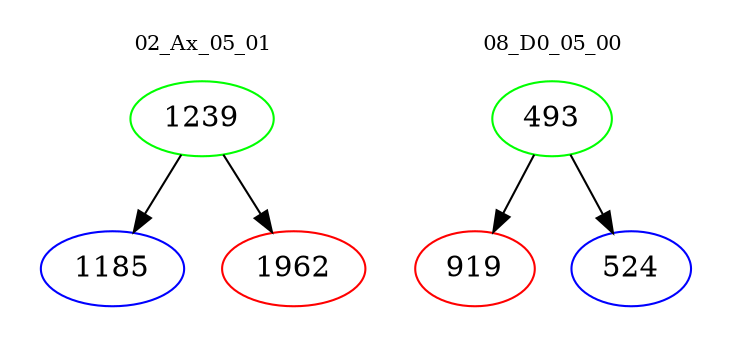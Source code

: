 digraph{
subgraph cluster_0 {
color = white
label = "02_Ax_05_01";
fontsize=10;
T0_1239 [label="1239", color="green"]
T0_1239 -> T0_1185 [color="black"]
T0_1185 [label="1185", color="blue"]
T0_1239 -> T0_1962 [color="black"]
T0_1962 [label="1962", color="red"]
}
subgraph cluster_1 {
color = white
label = "08_D0_05_00";
fontsize=10;
T1_493 [label="493", color="green"]
T1_493 -> T1_919 [color="black"]
T1_919 [label="919", color="red"]
T1_493 -> T1_524 [color="black"]
T1_524 [label="524", color="blue"]
}
}
